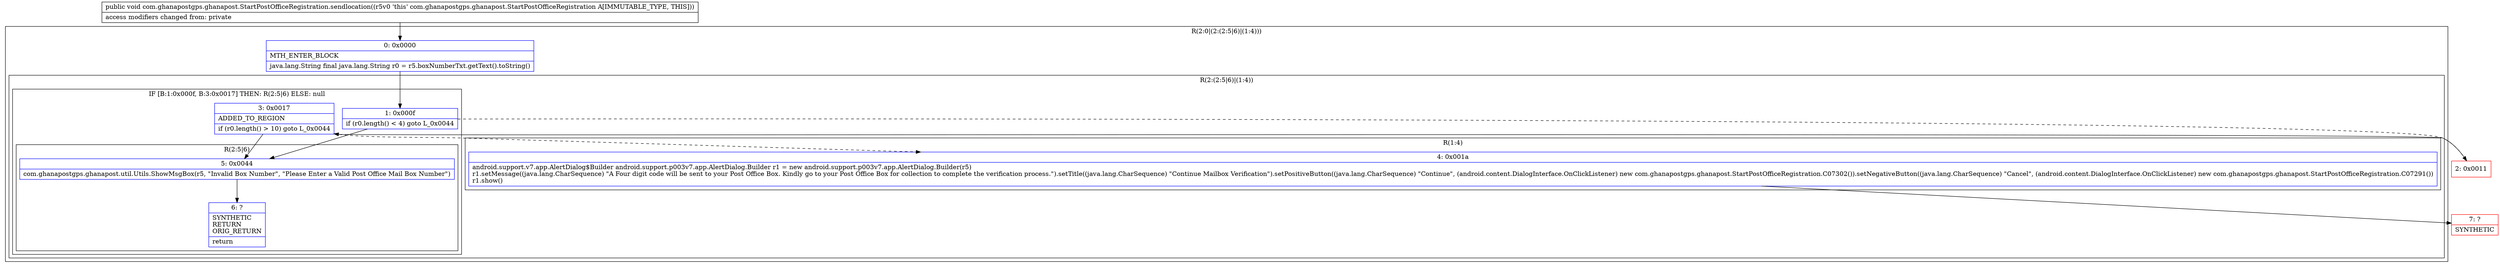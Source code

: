 digraph "CFG forcom.ghanapostgps.ghanapost.StartPostOfficeRegistration.sendlocation()V" {
subgraph cluster_Region_400049423 {
label = "R(2:0|(2:(2:5|6)|(1:4)))";
node [shape=record,color=blue];
Node_0 [shape=record,label="{0\:\ 0x0000|MTH_ENTER_BLOCK\l|java.lang.String final java.lang.String r0 = r5.boxNumberTxt.getText().toString()\l}"];
subgraph cluster_Region_1587829824 {
label = "R(2:(2:5|6)|(1:4))";
node [shape=record,color=blue];
subgraph cluster_IfRegion_1198658066 {
label = "IF [B:1:0x000f, B:3:0x0017] THEN: R(2:5|6) ELSE: null";
node [shape=record,color=blue];
Node_1 [shape=record,label="{1\:\ 0x000f|if (r0.length() \< 4) goto L_0x0044\l}"];
Node_3 [shape=record,label="{3\:\ 0x0017|ADDED_TO_REGION\l|if (r0.length() \> 10) goto L_0x0044\l}"];
subgraph cluster_Region_1769317378 {
label = "R(2:5|6)";
node [shape=record,color=blue];
Node_5 [shape=record,label="{5\:\ 0x0044|com.ghanapostgps.ghanapost.util.Utils.ShowMsgBox(r5, \"Invalid Box Number\", \"Please Enter a Valid Post Office Mail Box Number\")\l}"];
Node_6 [shape=record,label="{6\:\ ?|SYNTHETIC\lRETURN\lORIG_RETURN\l|return\l}"];
}
}
subgraph cluster_Region_641771546 {
label = "R(1:4)";
node [shape=record,color=blue];
Node_4 [shape=record,label="{4\:\ 0x001a|android.support.v7.app.AlertDialog$Builder android.support.p003v7.app.AlertDialog.Builder r1 = new android.support.p003v7.app.AlertDialog.Builder(r5)\lr1.setMessage((java.lang.CharSequence) \"A Four digit code will be sent to your Post Office Box. Kindly go to your Post Office Box for collection to complete the verification process.\").setTitle((java.lang.CharSequence) \"Continue Mailbox Verification\").setPositiveButton((java.lang.CharSequence) \"Continue\", (android.content.DialogInterface.OnClickListener) new com.ghanapostgps.ghanapost.StartPostOfficeRegistration.C07302()).setNegativeButton((java.lang.CharSequence) \"Cancel\", (android.content.DialogInterface.OnClickListener) new com.ghanapostgps.ghanapost.StartPostOfficeRegistration.C07291())\lr1.show()\l}"];
}
}
}
Node_2 [shape=record,color=red,label="{2\:\ 0x0011}"];
Node_7 [shape=record,color=red,label="{7\:\ ?|SYNTHETIC\l}"];
MethodNode[shape=record,label="{public void com.ghanapostgps.ghanapost.StartPostOfficeRegistration.sendlocation((r5v0 'this' com.ghanapostgps.ghanapost.StartPostOfficeRegistration A[IMMUTABLE_TYPE, THIS]))  | access modifiers changed from: private\l}"];
MethodNode -> Node_0;
Node_0 -> Node_1;
Node_1 -> Node_2[style=dashed];
Node_1 -> Node_5;
Node_3 -> Node_4[style=dashed];
Node_3 -> Node_5;
Node_5 -> Node_6;
Node_4 -> Node_7;
Node_2 -> Node_3;
}

